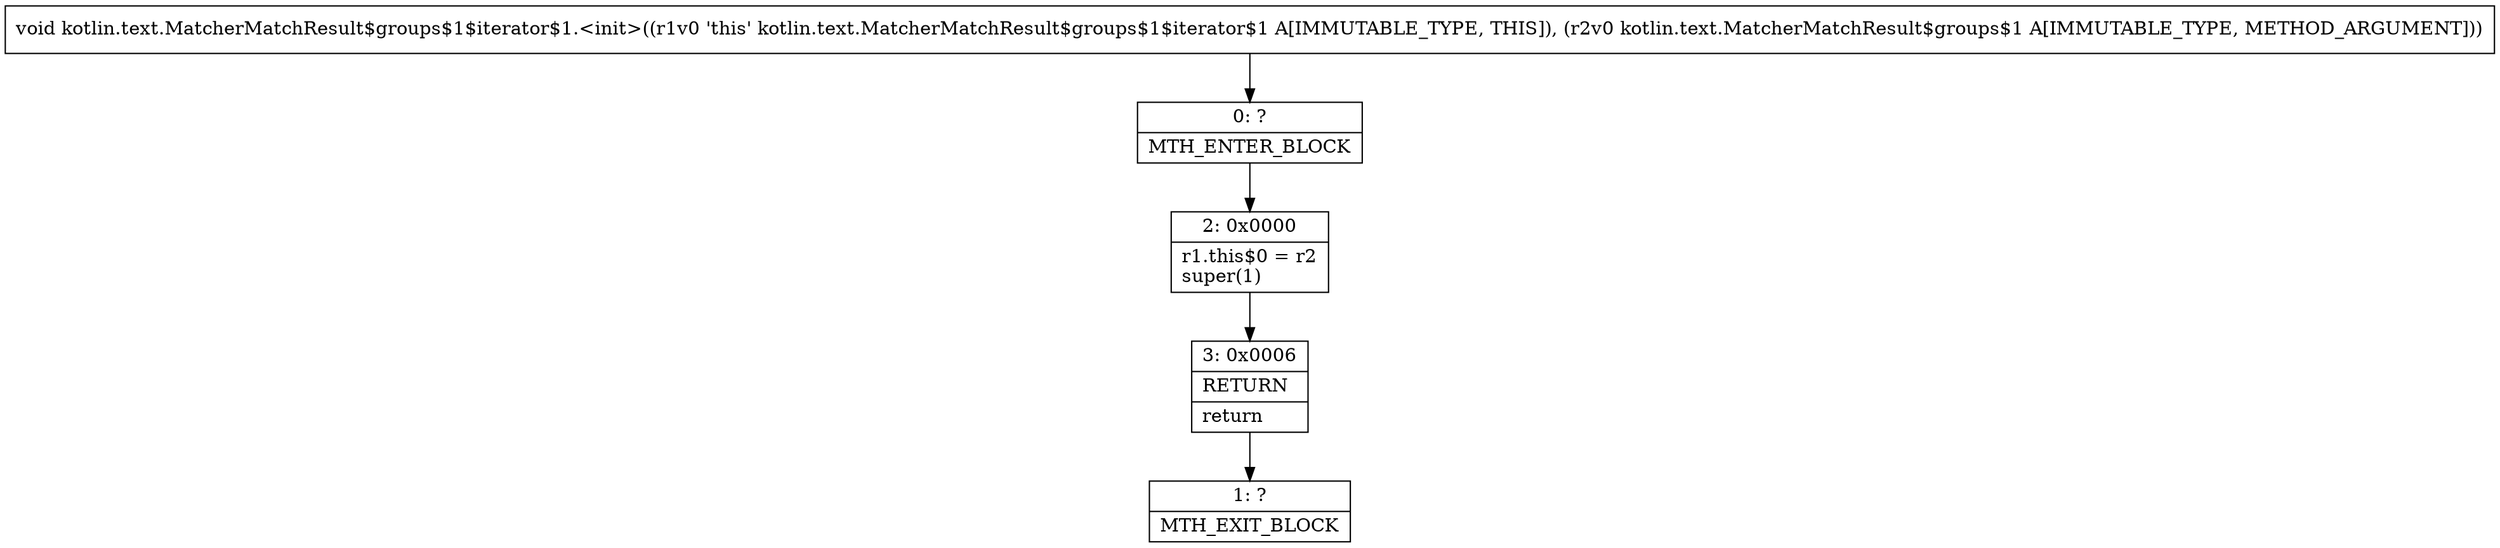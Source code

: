 digraph "CFG forkotlin.text.MatcherMatchResult$groups$1$iterator$1.\<init\>(Lkotlin\/text\/MatcherMatchResult$groups$1;)V" {
Node_0 [shape=record,label="{0\:\ ?|MTH_ENTER_BLOCK\l}"];
Node_2 [shape=record,label="{2\:\ 0x0000|r1.this$0 = r2\lsuper(1)\l}"];
Node_3 [shape=record,label="{3\:\ 0x0006|RETURN\l|return\l}"];
Node_1 [shape=record,label="{1\:\ ?|MTH_EXIT_BLOCK\l}"];
MethodNode[shape=record,label="{void kotlin.text.MatcherMatchResult$groups$1$iterator$1.\<init\>((r1v0 'this' kotlin.text.MatcherMatchResult$groups$1$iterator$1 A[IMMUTABLE_TYPE, THIS]), (r2v0 kotlin.text.MatcherMatchResult$groups$1 A[IMMUTABLE_TYPE, METHOD_ARGUMENT])) }"];
MethodNode -> Node_0;Node_0 -> Node_2;
Node_2 -> Node_3;
Node_3 -> Node_1;
}

